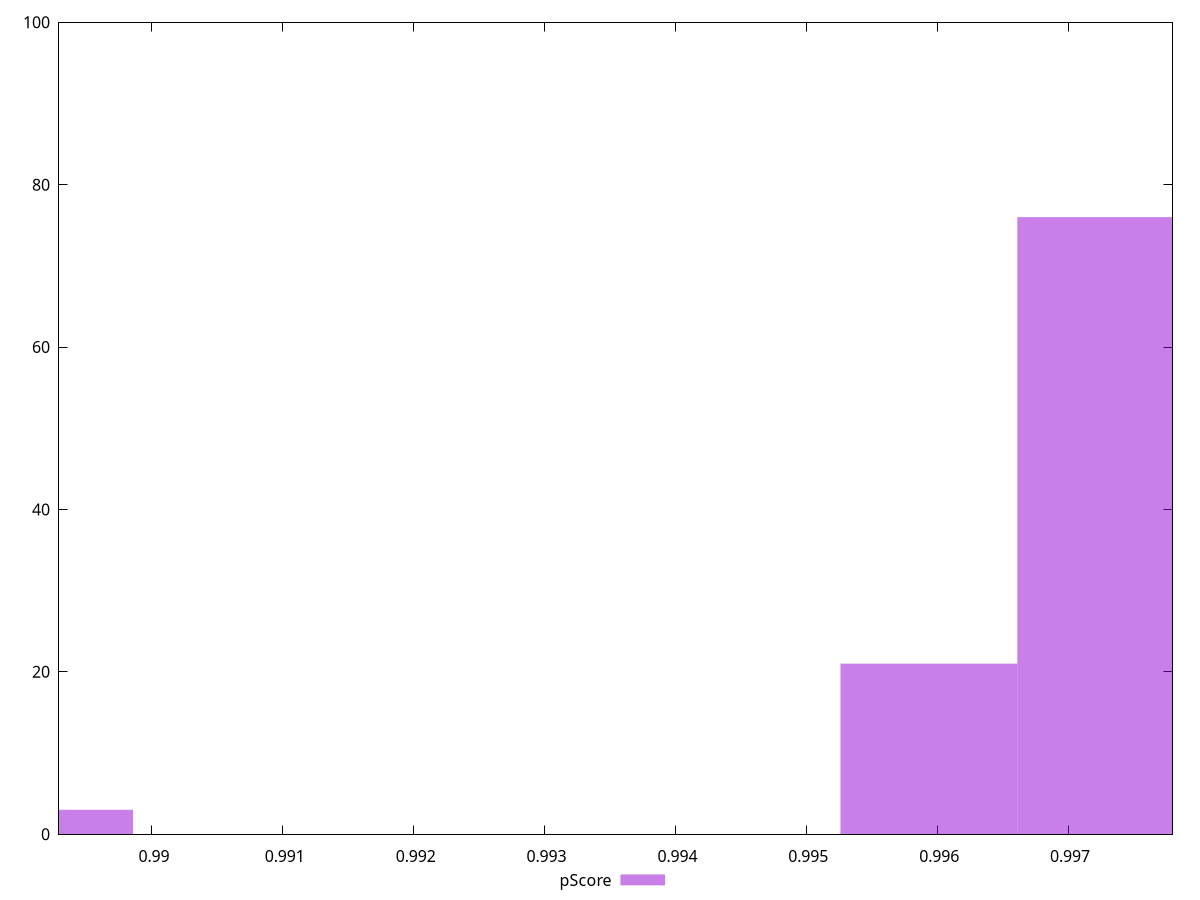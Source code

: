 reset

$pScore <<EOF
0.9891798290943064 3
0.9972878604803253 76
0.9959365219159888 21
EOF

set key outside below
set boxwidth 0.0013513385643364841
set xrange [0.9892894783986321:0.9977980914534712]
set yrange [0:100]
set trange [0:100]
set style fill transparent solid 0.5 noborder
set terminal svg size 640, 490 enhanced background rgb 'white'
set output "reports/report_00032_2021-02-25T10-28-15.087Z/first-contentful-paint/samples/agenda/pScore/histogram.svg"

plot $pScore title "pScore" with boxes

reset

